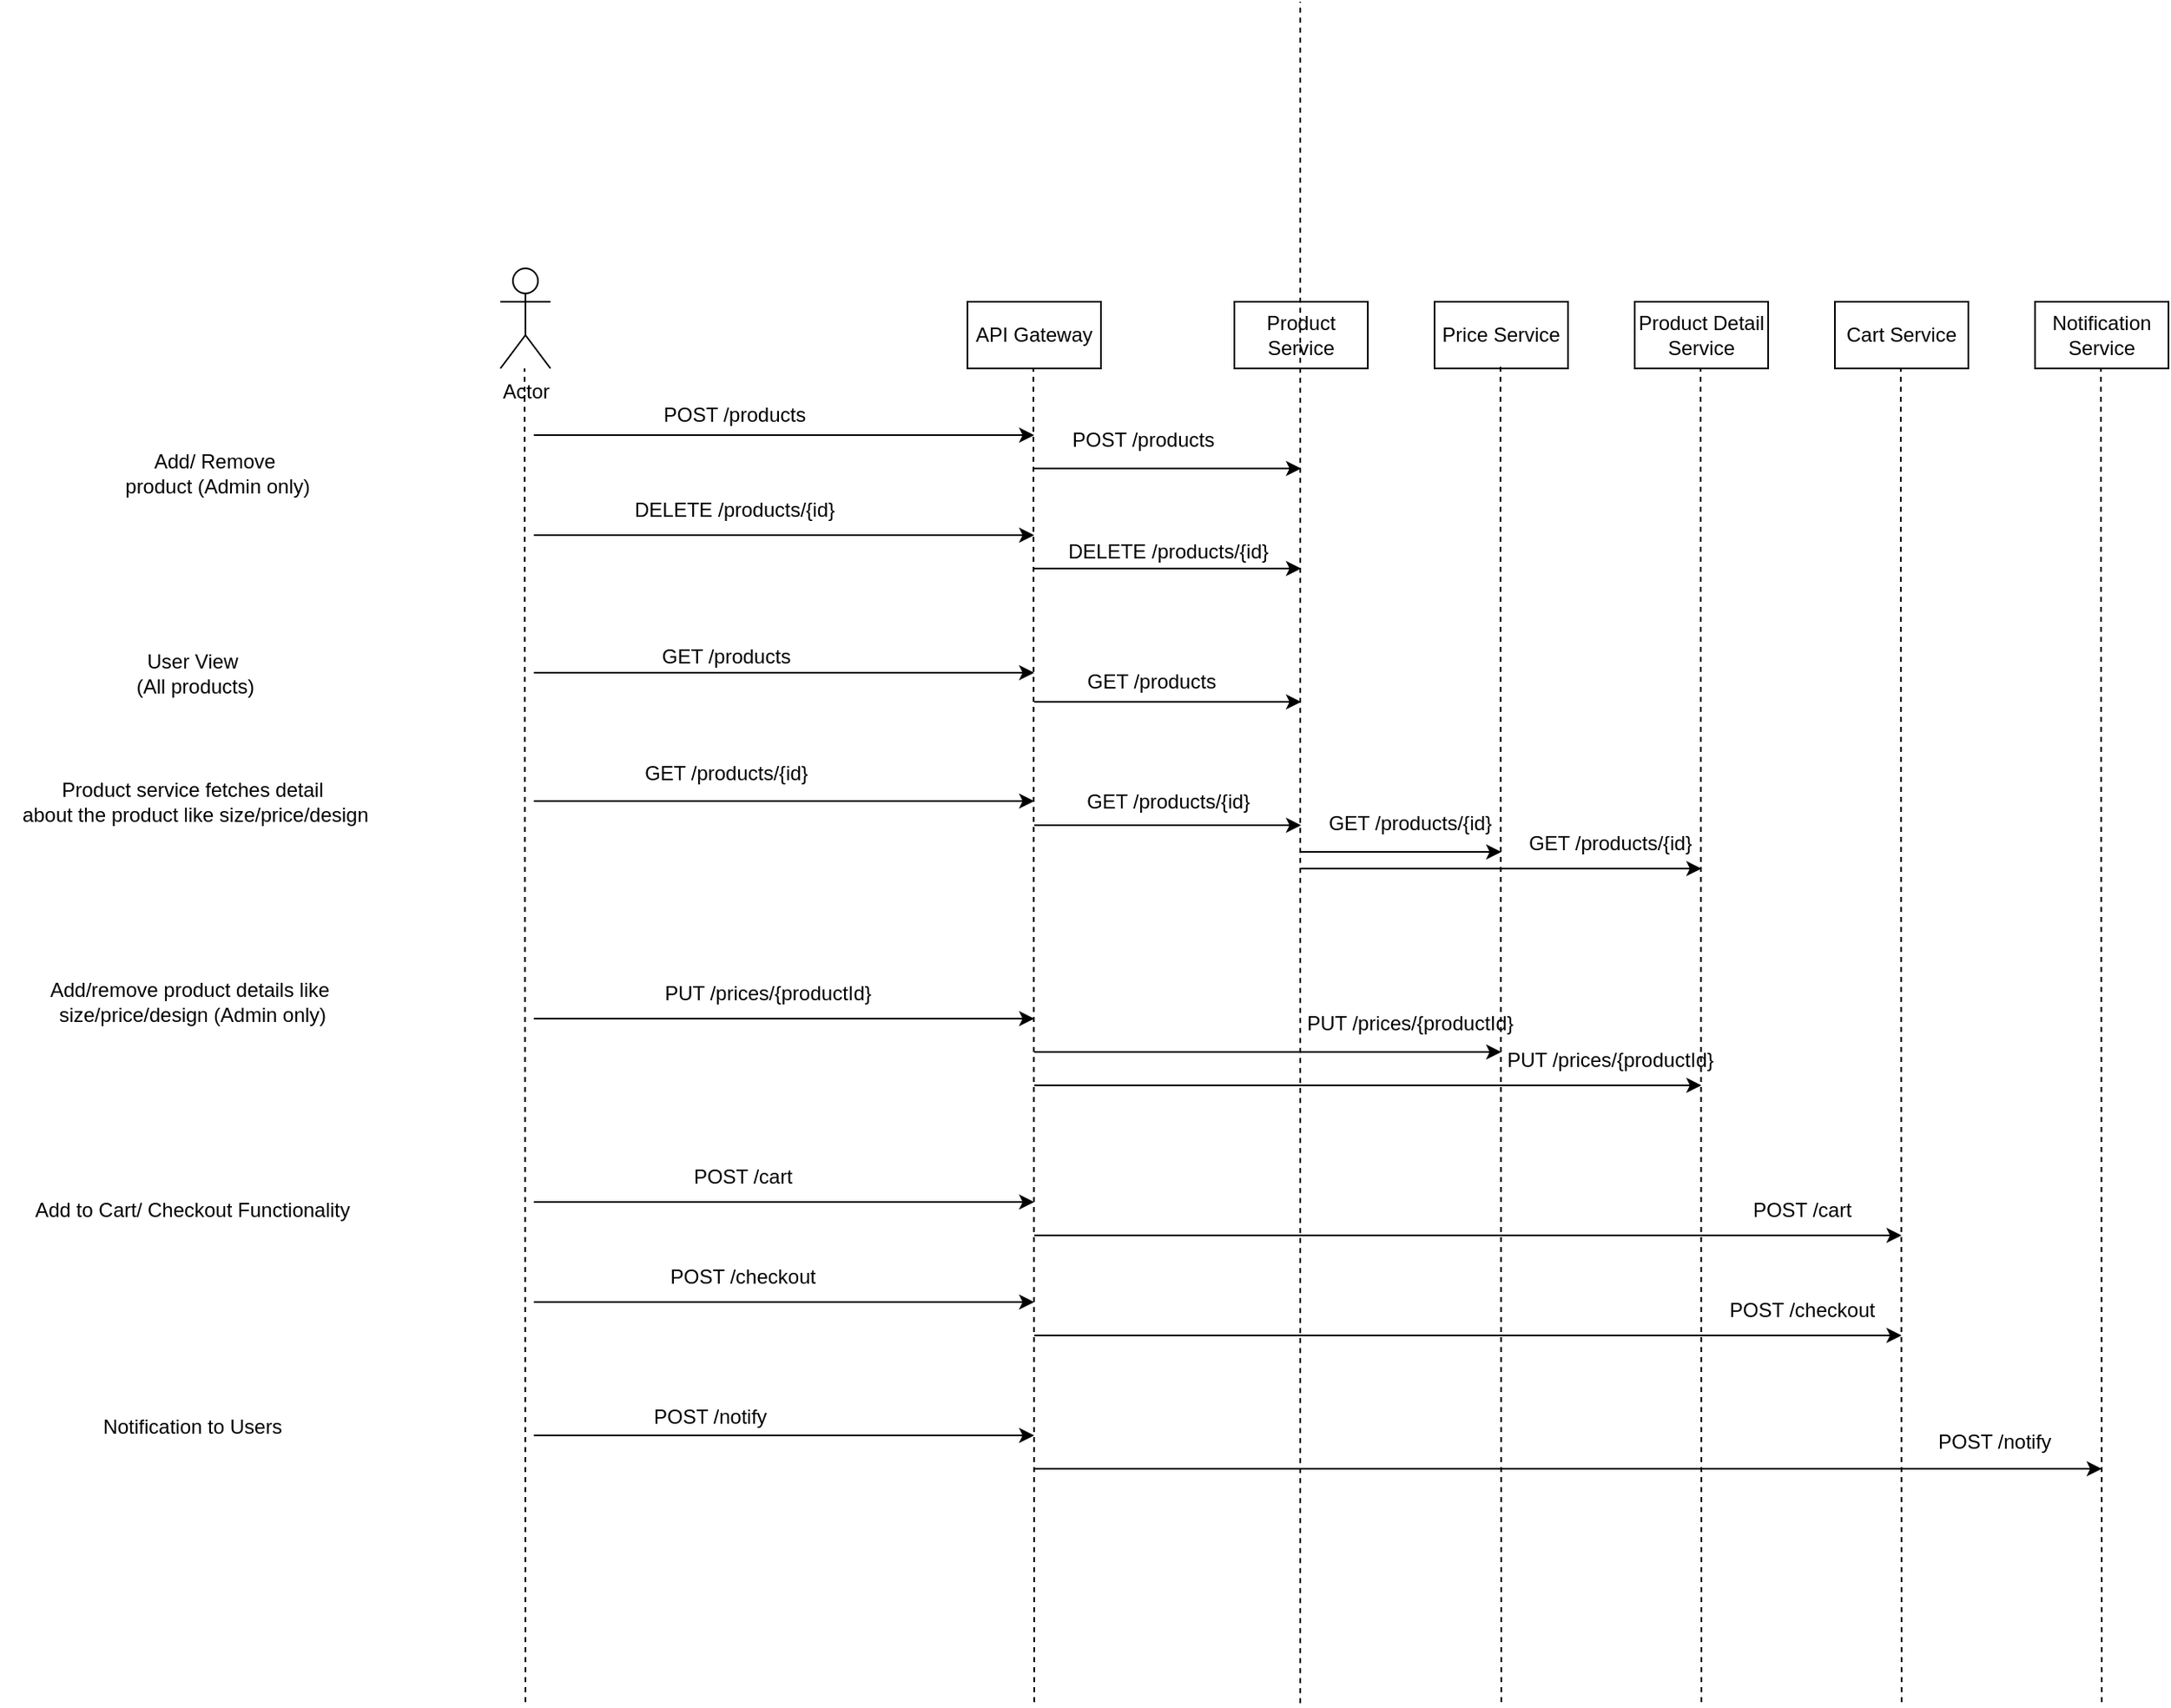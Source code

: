 <mxfile version="24.7.6">
  <diagram name="Page-1" id="R4OV7iDW6EWSdxZwjApe">
    <mxGraphModel dx="1644" dy="1546" grid="1" gridSize="10" guides="1" tooltips="1" connect="1" arrows="1" fold="1" page="1" pageScale="1" pageWidth="850" pageHeight="1100" math="0" shadow="0">
      <root>
        <mxCell id="0" />
        <mxCell id="1" parent="0" />
        <mxCell id="9XvTC1PJYjex0yPGkvMF-1" value="Actor" style="shape=umlActor;verticalLabelPosition=bottom;verticalAlign=top;html=1;outlineConnect=0;" vertex="1" parent="1">
          <mxGeometry x="-120" y="20" width="30" height="60" as="geometry" />
        </mxCell>
        <mxCell id="9XvTC1PJYjex0yPGkvMF-2" value="Product Service" style="rounded=0;whiteSpace=wrap;html=1;" vertex="1" parent="1">
          <mxGeometry x="320" y="40" width="80" height="40" as="geometry" />
        </mxCell>
        <mxCell id="9XvTC1PJYjex0yPGkvMF-3" value="Price Service" style="rounded=0;whiteSpace=wrap;html=1;" vertex="1" parent="1">
          <mxGeometry x="440" y="40" width="80" height="40" as="geometry" />
        </mxCell>
        <mxCell id="9XvTC1PJYjex0yPGkvMF-4" value="Product Detail Service" style="rounded=0;whiteSpace=wrap;html=1;" vertex="1" parent="1">
          <mxGeometry x="560" y="40" width="80" height="40" as="geometry" />
        </mxCell>
        <mxCell id="9XvTC1PJYjex0yPGkvMF-5" value="Cart Service" style="rounded=0;whiteSpace=wrap;html=1;" vertex="1" parent="1">
          <mxGeometry x="680" y="40" width="80" height="40" as="geometry" />
        </mxCell>
        <mxCell id="9XvTC1PJYjex0yPGkvMF-6" value="Notification Service" style="rounded=0;whiteSpace=wrap;html=1;" vertex="1" parent="1">
          <mxGeometry x="800" y="40" width="80" height="40" as="geometry" />
        </mxCell>
        <mxCell id="9XvTC1PJYjex0yPGkvMF-12" value="API Gateway" style="rounded=0;whiteSpace=wrap;html=1;" vertex="1" parent="1">
          <mxGeometry x="160" y="40" width="80" height="40" as="geometry" />
        </mxCell>
        <mxCell id="9XvTC1PJYjex0yPGkvMF-13" value="" style="endArrow=none;dashed=1;html=1;rounded=0;" edge="1" parent="1">
          <mxGeometry width="50" height="50" relative="1" as="geometry">
            <mxPoint x="-105" y="880" as="sourcePoint" />
            <mxPoint x="-105.5" y="80" as="targetPoint" />
          </mxGeometry>
        </mxCell>
        <mxCell id="9XvTC1PJYjex0yPGkvMF-14" value="" style="endArrow=none;dashed=1;html=1;rounded=0;" edge="1" parent="1">
          <mxGeometry width="50" height="50" relative="1" as="geometry">
            <mxPoint x="200" y="880" as="sourcePoint" />
            <mxPoint x="199.5" y="80" as="targetPoint" />
          </mxGeometry>
        </mxCell>
        <mxCell id="9XvTC1PJYjex0yPGkvMF-15" value="" style="endArrow=none;dashed=1;html=1;rounded=0;" edge="1" parent="1">
          <mxGeometry width="50" height="50" relative="1" as="geometry">
            <mxPoint x="359.5" y="880.667" as="sourcePoint" />
            <mxPoint x="359.5" y="-140" as="targetPoint" />
          </mxGeometry>
        </mxCell>
        <mxCell id="9XvTC1PJYjex0yPGkvMF-16" value="" style="endArrow=none;dashed=1;html=1;rounded=0;" edge="1" parent="1">
          <mxGeometry width="50" height="50" relative="1" as="geometry">
            <mxPoint x="480" y="880" as="sourcePoint" />
            <mxPoint x="479.5" y="79" as="targetPoint" />
          </mxGeometry>
        </mxCell>
        <mxCell id="9XvTC1PJYjex0yPGkvMF-17" value="" style="endArrow=none;dashed=1;html=1;rounded=0;" edge="1" parent="1">
          <mxGeometry width="50" height="50" relative="1" as="geometry">
            <mxPoint x="600" y="880" as="sourcePoint" />
            <mxPoint x="599.5" y="80" as="targetPoint" />
          </mxGeometry>
        </mxCell>
        <mxCell id="9XvTC1PJYjex0yPGkvMF-18" value="" style="endArrow=none;dashed=1;html=1;rounded=0;" edge="1" parent="1">
          <mxGeometry width="50" height="50" relative="1" as="geometry">
            <mxPoint x="720" y="880" as="sourcePoint" />
            <mxPoint x="719.5" y="80" as="targetPoint" />
          </mxGeometry>
        </mxCell>
        <mxCell id="9XvTC1PJYjex0yPGkvMF-19" value="" style="endArrow=none;dashed=1;html=1;rounded=0;" edge="1" parent="1">
          <mxGeometry width="50" height="50" relative="1" as="geometry">
            <mxPoint x="840" y="880" as="sourcePoint" />
            <mxPoint x="839.5" y="80" as="targetPoint" />
          </mxGeometry>
        </mxCell>
        <mxCell id="9XvTC1PJYjex0yPGkvMF-20" value="Add/ Remove&amp;nbsp;&lt;div&gt;product (Admin only)&lt;/div&gt;" style="text;html=1;align=center;verticalAlign=middle;resizable=0;points=[];autosize=1;strokeColor=none;fillColor=none;" vertex="1" parent="1">
          <mxGeometry x="-355" y="123" width="130" height="40" as="geometry" />
        </mxCell>
        <mxCell id="9XvTC1PJYjex0yPGkvMF-21" value="" style="endArrow=classic;html=1;rounded=0;" edge="1" parent="1">
          <mxGeometry width="50" height="50" relative="1" as="geometry">
            <mxPoint x="-100" y="120" as="sourcePoint" />
            <mxPoint x="200" y="120" as="targetPoint" />
          </mxGeometry>
        </mxCell>
        <mxCell id="9XvTC1PJYjex0yPGkvMF-22" value="POST /products" style="text;html=1;align=center;verticalAlign=middle;resizable=0;points=[];autosize=1;strokeColor=none;fillColor=none;" vertex="1" parent="1">
          <mxGeometry x="-35" y="93" width="110" height="30" as="geometry" />
        </mxCell>
        <mxCell id="9XvTC1PJYjex0yPGkvMF-23" value="" style="endArrow=classic;html=1;rounded=0;" edge="1" parent="1">
          <mxGeometry width="50" height="50" relative="1" as="geometry">
            <mxPoint x="200" y="140" as="sourcePoint" />
            <mxPoint x="360" y="140" as="targetPoint" />
          </mxGeometry>
        </mxCell>
        <mxCell id="9XvTC1PJYjex0yPGkvMF-24" value="POST /products" style="text;html=1;align=center;verticalAlign=middle;resizable=0;points=[];autosize=1;strokeColor=none;fillColor=none;" vertex="1" parent="1">
          <mxGeometry x="210" y="108" width="110" height="30" as="geometry" />
        </mxCell>
        <mxCell id="9XvTC1PJYjex0yPGkvMF-25" value="" style="endArrow=classic;html=1;rounded=0;" edge="1" parent="1">
          <mxGeometry width="50" height="50" relative="1" as="geometry">
            <mxPoint x="-100" y="180" as="sourcePoint" />
            <mxPoint x="200" y="180" as="targetPoint" />
          </mxGeometry>
        </mxCell>
        <mxCell id="9XvTC1PJYjex0yPGkvMF-26" value="DELETE /products/{id}" style="text;html=1;align=center;verticalAlign=middle;resizable=0;points=[];autosize=1;strokeColor=none;fillColor=none;" vertex="1" parent="1">
          <mxGeometry x="-50" y="150" width="140" height="30" as="geometry" />
        </mxCell>
        <mxCell id="9XvTC1PJYjex0yPGkvMF-27" value="" style="endArrow=classic;html=1;rounded=0;" edge="1" parent="1">
          <mxGeometry width="50" height="50" relative="1" as="geometry">
            <mxPoint x="200" y="200" as="sourcePoint" />
            <mxPoint x="360" y="200" as="targetPoint" />
          </mxGeometry>
        </mxCell>
        <mxCell id="9XvTC1PJYjex0yPGkvMF-28" value="DELETE /products/{id}" style="text;html=1;align=center;verticalAlign=middle;resizable=0;points=[];autosize=1;strokeColor=none;fillColor=none;" vertex="1" parent="1">
          <mxGeometry x="210" y="175" width="140" height="30" as="geometry" />
        </mxCell>
        <mxCell id="9XvTC1PJYjex0yPGkvMF-29" value="User View&lt;div&gt;&amp;nbsp;(All products)&lt;/div&gt;" style="text;html=1;align=center;verticalAlign=middle;resizable=0;points=[];autosize=1;strokeColor=none;fillColor=none;" vertex="1" parent="1">
          <mxGeometry x="-355" y="243" width="100" height="40" as="geometry" />
        </mxCell>
        <mxCell id="9XvTC1PJYjex0yPGkvMF-31" value="" style="endArrow=classic;html=1;rounded=0;" edge="1" parent="1">
          <mxGeometry width="50" height="50" relative="1" as="geometry">
            <mxPoint x="-100" y="262.5" as="sourcePoint" />
            <mxPoint x="200" y="262.5" as="targetPoint" />
          </mxGeometry>
        </mxCell>
        <mxCell id="9XvTC1PJYjex0yPGkvMF-32" value="GET /products" style="text;html=1;align=center;verticalAlign=middle;resizable=0;points=[];autosize=1;strokeColor=none;fillColor=none;" vertex="1" parent="1">
          <mxGeometry x="-35" y="238" width="100" height="30" as="geometry" />
        </mxCell>
        <mxCell id="9XvTC1PJYjex0yPGkvMF-33" value="" style="endArrow=classic;html=1;rounded=0;" edge="1" parent="1">
          <mxGeometry width="50" height="50" relative="1" as="geometry">
            <mxPoint x="200" y="280" as="sourcePoint" />
            <mxPoint x="360" y="280" as="targetPoint" />
          </mxGeometry>
        </mxCell>
        <mxCell id="9XvTC1PJYjex0yPGkvMF-34" value="GET /products" style="text;html=1;align=center;verticalAlign=middle;resizable=0;points=[];autosize=1;strokeColor=none;fillColor=none;" vertex="1" parent="1">
          <mxGeometry x="220" y="253" width="100" height="30" as="geometry" />
        </mxCell>
        <mxCell id="9XvTC1PJYjex0yPGkvMF-35" value="Product service fetches detail&lt;div&gt;&amp;nbsp;about the product like size/price/design&lt;/div&gt;" style="text;html=1;align=center;verticalAlign=middle;resizable=0;points=[];autosize=1;strokeColor=none;fillColor=none;" vertex="1" parent="1">
          <mxGeometry x="-420" y="320" width="230" height="40" as="geometry" />
        </mxCell>
        <mxCell id="9XvTC1PJYjex0yPGkvMF-36" value="" style="endArrow=classic;html=1;rounded=0;" edge="1" parent="1">
          <mxGeometry width="50" height="50" relative="1" as="geometry">
            <mxPoint x="-100" y="339.5" as="sourcePoint" />
            <mxPoint x="200" y="339.5" as="targetPoint" />
          </mxGeometry>
        </mxCell>
        <mxCell id="9XvTC1PJYjex0yPGkvMF-38" value="GET /products/{id}" style="text;html=1;align=center;verticalAlign=middle;resizable=0;points=[];autosize=1;strokeColor=none;fillColor=none;" vertex="1" parent="1">
          <mxGeometry x="-45" y="308" width="120" height="30" as="geometry" />
        </mxCell>
        <mxCell id="9XvTC1PJYjex0yPGkvMF-39" value="GET /products/{id}" style="text;html=1;align=center;verticalAlign=middle;resizable=0;points=[];autosize=1;strokeColor=none;fillColor=none;" vertex="1" parent="1">
          <mxGeometry x="220" y="325" width="120" height="30" as="geometry" />
        </mxCell>
        <mxCell id="9XvTC1PJYjex0yPGkvMF-40" value="GET /products/{id}" style="text;html=1;align=center;verticalAlign=middle;resizable=0;points=[];autosize=1;strokeColor=none;fillColor=none;" vertex="1" parent="1">
          <mxGeometry x="365" y="338" width="120" height="30" as="geometry" />
        </mxCell>
        <mxCell id="9XvTC1PJYjex0yPGkvMF-41" value="GET /products/{id}" style="text;html=1;align=center;verticalAlign=middle;resizable=0;points=[];autosize=1;strokeColor=none;fillColor=none;" vertex="1" parent="1">
          <mxGeometry x="485" y="350" width="120" height="30" as="geometry" />
        </mxCell>
        <mxCell id="9XvTC1PJYjex0yPGkvMF-42" value="" style="endArrow=classic;html=1;rounded=0;" edge="1" parent="1">
          <mxGeometry width="50" height="50" relative="1" as="geometry">
            <mxPoint x="200" y="354" as="sourcePoint" />
            <mxPoint x="360" y="354" as="targetPoint" />
          </mxGeometry>
        </mxCell>
        <mxCell id="9XvTC1PJYjex0yPGkvMF-44" value="" style="endArrow=classic;html=1;rounded=0;" edge="1" parent="1">
          <mxGeometry width="50" height="50" relative="1" as="geometry">
            <mxPoint x="360" y="370" as="sourcePoint" />
            <mxPoint x="480" y="370" as="targetPoint" />
          </mxGeometry>
        </mxCell>
        <mxCell id="9XvTC1PJYjex0yPGkvMF-45" value="" style="endArrow=classic;html=1;rounded=0;" edge="1" parent="1">
          <mxGeometry width="50" height="50" relative="1" as="geometry">
            <mxPoint x="360" y="380" as="sourcePoint" />
            <mxPoint x="600" y="380" as="targetPoint" />
          </mxGeometry>
        </mxCell>
        <mxCell id="9XvTC1PJYjex0yPGkvMF-47" value="Add/remove product details like&amp;nbsp;&lt;div&gt;size/price/design (Admin only)&lt;/div&gt;" style="text;html=1;align=center;verticalAlign=middle;resizable=0;points=[];autosize=1;strokeColor=none;fillColor=none;" vertex="1" parent="1">
          <mxGeometry x="-400" y="440" width="190" height="40" as="geometry" />
        </mxCell>
        <mxCell id="9XvTC1PJYjex0yPGkvMF-49" value="PUT /prices/{productId}" style="text;html=1;align=center;verticalAlign=middle;resizable=0;points=[];autosize=1;strokeColor=none;fillColor=none;" vertex="1" parent="1">
          <mxGeometry x="-35" y="440" width="150" height="30" as="geometry" />
        </mxCell>
        <mxCell id="9XvTC1PJYjex0yPGkvMF-50" value="" style="endArrow=classic;html=1;rounded=0;" edge="1" parent="1">
          <mxGeometry width="50" height="50" relative="1" as="geometry">
            <mxPoint x="-100" y="470" as="sourcePoint" />
            <mxPoint x="200" y="470" as="targetPoint" />
          </mxGeometry>
        </mxCell>
        <mxCell id="9XvTC1PJYjex0yPGkvMF-51" value="" style="endArrow=classic;html=1;rounded=0;" edge="1" parent="1">
          <mxGeometry width="50" height="50" relative="1" as="geometry">
            <mxPoint x="200" y="490" as="sourcePoint" />
            <mxPoint x="480" y="490" as="targetPoint" />
          </mxGeometry>
        </mxCell>
        <mxCell id="9XvTC1PJYjex0yPGkvMF-52" value="" style="endArrow=classic;html=1;rounded=0;" edge="1" parent="1">
          <mxGeometry width="50" height="50" relative="1" as="geometry">
            <mxPoint x="200" y="510" as="sourcePoint" />
            <mxPoint x="600" y="510" as="targetPoint" />
          </mxGeometry>
        </mxCell>
        <mxCell id="9XvTC1PJYjex0yPGkvMF-53" value="PUT /prices/{productId}" style="text;html=1;align=center;verticalAlign=middle;resizable=0;points=[];autosize=1;strokeColor=none;fillColor=none;" vertex="1" parent="1">
          <mxGeometry x="350" y="458" width="150" height="30" as="geometry" />
        </mxCell>
        <mxCell id="9XvTC1PJYjex0yPGkvMF-54" value="PUT /prices/{productId}" style="text;html=1;align=center;verticalAlign=middle;resizable=0;points=[];autosize=1;strokeColor=none;fillColor=none;" vertex="1" parent="1">
          <mxGeometry x="470" y="480" width="150" height="30" as="geometry" />
        </mxCell>
        <mxCell id="9XvTC1PJYjex0yPGkvMF-55" value="Add to Cart/ Checkout Functionality" style="text;html=1;align=center;verticalAlign=middle;resizable=0;points=[];autosize=1;strokeColor=none;fillColor=none;" vertex="1" parent="1">
          <mxGeometry x="-410" y="570" width="210" height="30" as="geometry" />
        </mxCell>
        <mxCell id="9XvTC1PJYjex0yPGkvMF-56" value="" style="endArrow=classic;html=1;rounded=0;" edge="1" parent="1">
          <mxGeometry width="50" height="50" relative="1" as="geometry">
            <mxPoint x="-100" y="580" as="sourcePoint" />
            <mxPoint x="200" y="580" as="targetPoint" />
          </mxGeometry>
        </mxCell>
        <mxCell id="9XvTC1PJYjex0yPGkvMF-57" value="POST /cart" style="text;html=1;align=center;verticalAlign=middle;resizable=0;points=[];autosize=1;strokeColor=none;fillColor=none;" vertex="1" parent="1">
          <mxGeometry x="-15" y="550" width="80" height="30" as="geometry" />
        </mxCell>
        <mxCell id="9XvTC1PJYjex0yPGkvMF-58" value="" style="endArrow=classic;html=1;rounded=0;" edge="1" parent="1">
          <mxGeometry width="50" height="50" relative="1" as="geometry">
            <mxPoint x="200" y="600" as="sourcePoint" />
            <mxPoint x="720" y="600" as="targetPoint" />
          </mxGeometry>
        </mxCell>
        <mxCell id="9XvTC1PJYjex0yPGkvMF-59" value="POST /cart" style="text;html=1;align=center;verticalAlign=middle;resizable=0;points=[];autosize=1;strokeColor=none;fillColor=none;" vertex="1" parent="1">
          <mxGeometry x="620" y="570" width="80" height="30" as="geometry" />
        </mxCell>
        <mxCell id="9XvTC1PJYjex0yPGkvMF-60" value="" style="endArrow=classic;html=1;rounded=0;" edge="1" parent="1">
          <mxGeometry width="50" height="50" relative="1" as="geometry">
            <mxPoint x="-100" y="640" as="sourcePoint" />
            <mxPoint x="200" y="640" as="targetPoint" />
          </mxGeometry>
        </mxCell>
        <mxCell id="9XvTC1PJYjex0yPGkvMF-61" value="POST /checkout" style="text;html=1;align=center;verticalAlign=middle;resizable=0;points=[];autosize=1;strokeColor=none;fillColor=none;" vertex="1" parent="1">
          <mxGeometry x="-30" y="610" width="110" height="30" as="geometry" />
        </mxCell>
        <mxCell id="9XvTC1PJYjex0yPGkvMF-62" value="" style="endArrow=classic;html=1;rounded=0;" edge="1" parent="1">
          <mxGeometry width="50" height="50" relative="1" as="geometry">
            <mxPoint x="200" y="660" as="sourcePoint" />
            <mxPoint x="720" y="660" as="targetPoint" />
          </mxGeometry>
        </mxCell>
        <mxCell id="9XvTC1PJYjex0yPGkvMF-63" value="POST /checkout" style="text;html=1;align=center;verticalAlign=middle;resizable=0;points=[];autosize=1;strokeColor=none;fillColor=none;" vertex="1" parent="1">
          <mxGeometry x="605" y="630" width="110" height="30" as="geometry" />
        </mxCell>
        <mxCell id="9XvTC1PJYjex0yPGkvMF-64" value="Notification to Users" style="text;html=1;align=center;verticalAlign=middle;resizable=0;points=[];autosize=1;strokeColor=none;fillColor=none;" vertex="1" parent="1">
          <mxGeometry x="-370" y="700" width="130" height="30" as="geometry" />
        </mxCell>
        <mxCell id="9XvTC1PJYjex0yPGkvMF-65" value="" style="endArrow=classic;html=1;rounded=0;" edge="1" parent="1">
          <mxGeometry width="50" height="50" relative="1" as="geometry">
            <mxPoint x="-100" y="720" as="sourcePoint" />
            <mxPoint x="200" y="720" as="targetPoint" />
          </mxGeometry>
        </mxCell>
        <mxCell id="9XvTC1PJYjex0yPGkvMF-66" value="POST /notify" style="text;whiteSpace=wrap;" vertex="1" parent="1">
          <mxGeometry x="-30" y="695" width="100" height="40" as="geometry" />
        </mxCell>
        <mxCell id="9XvTC1PJYjex0yPGkvMF-67" value="" style="endArrow=classic;html=1;rounded=0;" edge="1" parent="1" source="9XvTC1PJYjex0yPGkvMF-69">
          <mxGeometry width="50" height="50" relative="1" as="geometry">
            <mxPoint x="200" y="740" as="sourcePoint" />
            <mxPoint x="840" y="740" as="targetPoint" />
          </mxGeometry>
        </mxCell>
        <mxCell id="9XvTC1PJYjex0yPGkvMF-70" value="" style="endArrow=classic;html=1;rounded=0;entryX=1;entryY=0.75;entryDx=0;entryDy=0;" edge="1" parent="1" target="9XvTC1PJYjex0yPGkvMF-69">
          <mxGeometry width="50" height="50" relative="1" as="geometry">
            <mxPoint x="200" y="740" as="sourcePoint" />
            <mxPoint x="850" y="740" as="targetPoint" />
          </mxGeometry>
        </mxCell>
        <mxCell id="9XvTC1PJYjex0yPGkvMF-69" value="POST /notify" style="text;whiteSpace=wrap;" vertex="1" parent="1">
          <mxGeometry x="740" y="710" width="100" height="40" as="geometry" />
        </mxCell>
      </root>
    </mxGraphModel>
  </diagram>
</mxfile>
